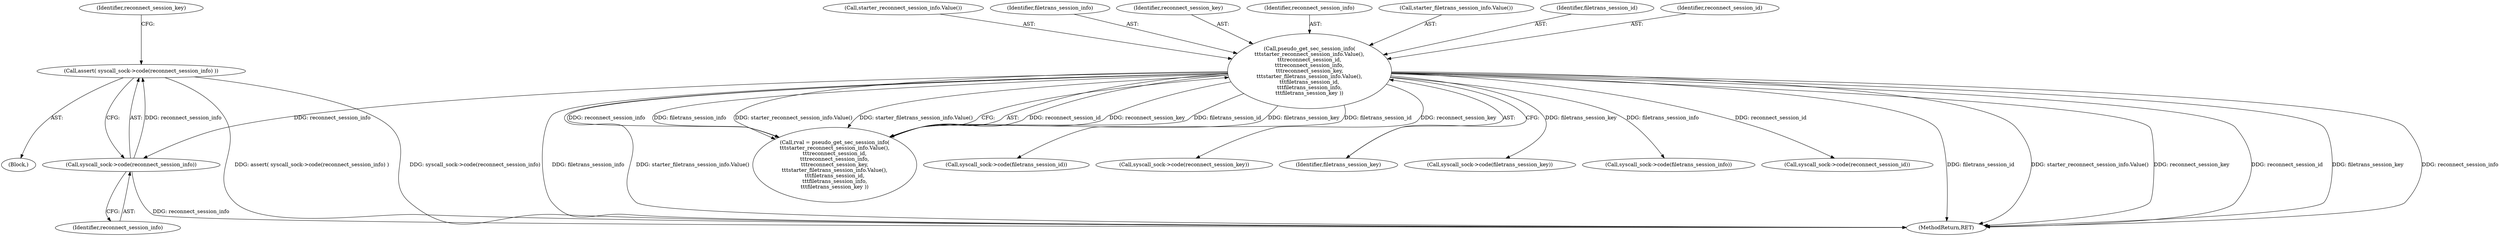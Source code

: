 digraph "0_htcondor_5e5571d1a431eb3c61977b6dd6ec90186ef79867_4@API" {
"1001985" [label="(Call,assert( syscall_sock->code(reconnect_session_info) ))"];
"1001986" [label="(Call,syscall_sock->code(reconnect_session_info))"];
"1001947" [label="(Call,pseudo_get_sec_session_info(\n\t\t\tstarter_reconnect_session_info.Value(),\n\t\t\treconnect_session_id,\n\t\t\treconnect_session_info,\n\t\t\treconnect_session_key,\n\t\t\tstarter_filetrans_session_info.Value(),\n\t\t\tfiletrans_session_id,\n\t\t\tfiletrans_session_info,\n\t\t\tfiletrans_session_key ))"];
"1001945" [label="(Call,rval = pseudo_get_sec_session_info(\n\t\t\tstarter_reconnect_session_info.Value(),\n\t\t\treconnect_session_id,\n\t\t\treconnect_session_info,\n\t\t\treconnect_session_key,\n\t\t\tstarter_filetrans_session_info.Value(),\n\t\t\tfiletrans_session_id,\n\t\t\tfiletrans_session_info,\n\t\t\tfiletrans_session_key ))"];
"1001952" [label="(Call,starter_filetrans_session_info.Value())"];
"1001953" [label="(Identifier,filetrans_session_id)"];
"1001949" [label="(Identifier,reconnect_session_id)"];
"1001990" [label="(Identifier,reconnect_session_key)"];
"1001948" [label="(Call,starter_reconnect_session_info.Value())"];
"1001985" [label="(Call,assert( syscall_sock->code(reconnect_session_info) ))"];
"1001981" [label="(Block,)"];
"1001992" [label="(Call,syscall_sock->code(filetrans_session_id))"];
"1001989" [label="(Call,syscall_sock->code(reconnect_session_key))"];
"1001987" [label="(Identifier,reconnect_session_info)"];
"1001954" [label="(Identifier,filetrans_session_info)"];
"1001951" [label="(Identifier,reconnect_session_key)"];
"1001955" [label="(Identifier,filetrans_session_key)"];
"1001950" [label="(Identifier,reconnect_session_info)"];
"1001986" [label="(Call,syscall_sock->code(reconnect_session_info))"];
"1001998" [label="(Call,syscall_sock->code(filetrans_session_key))"];
"1001995" [label="(Call,syscall_sock->code(filetrans_session_info))"];
"1001983" [label="(Call,syscall_sock->code(reconnect_session_id))"];
"1002472" [label="(MethodReturn,RET)"];
"1001947" [label="(Call,pseudo_get_sec_session_info(\n\t\t\tstarter_reconnect_session_info.Value(),\n\t\t\treconnect_session_id,\n\t\t\treconnect_session_info,\n\t\t\treconnect_session_key,\n\t\t\tstarter_filetrans_session_info.Value(),\n\t\t\tfiletrans_session_id,\n\t\t\tfiletrans_session_info,\n\t\t\tfiletrans_session_key ))"];
"1001985" -> "1001981"  [label="AST: "];
"1001985" -> "1001986"  [label="CFG: "];
"1001986" -> "1001985"  [label="AST: "];
"1001990" -> "1001985"  [label="CFG: "];
"1001985" -> "1002472"  [label="DDG: syscall_sock->code(reconnect_session_info)"];
"1001985" -> "1002472"  [label="DDG: assert( syscall_sock->code(reconnect_session_info) )"];
"1001986" -> "1001985"  [label="DDG: reconnect_session_info"];
"1001986" -> "1001987"  [label="CFG: "];
"1001987" -> "1001986"  [label="AST: "];
"1001986" -> "1002472"  [label="DDG: reconnect_session_info"];
"1001947" -> "1001986"  [label="DDG: reconnect_session_info"];
"1001947" -> "1001945"  [label="AST: "];
"1001947" -> "1001955"  [label="CFG: "];
"1001948" -> "1001947"  [label="AST: "];
"1001949" -> "1001947"  [label="AST: "];
"1001950" -> "1001947"  [label="AST: "];
"1001951" -> "1001947"  [label="AST: "];
"1001952" -> "1001947"  [label="AST: "];
"1001953" -> "1001947"  [label="AST: "];
"1001954" -> "1001947"  [label="AST: "];
"1001955" -> "1001947"  [label="AST: "];
"1001945" -> "1001947"  [label="CFG: "];
"1001947" -> "1002472"  [label="DDG: reconnect_session_id"];
"1001947" -> "1002472"  [label="DDG: filetrans_session_key"];
"1001947" -> "1002472"  [label="DDG: reconnect_session_info"];
"1001947" -> "1002472"  [label="DDG: filetrans_session_info"];
"1001947" -> "1002472"  [label="DDG: starter_filetrans_session_info.Value()"];
"1001947" -> "1002472"  [label="DDG: filetrans_session_id"];
"1001947" -> "1002472"  [label="DDG: starter_reconnect_session_info.Value()"];
"1001947" -> "1002472"  [label="DDG: reconnect_session_key"];
"1001947" -> "1001945"  [label="DDG: reconnect_session_id"];
"1001947" -> "1001945"  [label="DDG: reconnect_session_key"];
"1001947" -> "1001945"  [label="DDG: filetrans_session_id"];
"1001947" -> "1001945"  [label="DDG: filetrans_session_key"];
"1001947" -> "1001945"  [label="DDG: reconnect_session_info"];
"1001947" -> "1001945"  [label="DDG: filetrans_session_info"];
"1001947" -> "1001945"  [label="DDG: starter_reconnect_session_info.Value()"];
"1001947" -> "1001945"  [label="DDG: starter_filetrans_session_info.Value()"];
"1001947" -> "1001983"  [label="DDG: reconnect_session_id"];
"1001947" -> "1001989"  [label="DDG: reconnect_session_key"];
"1001947" -> "1001992"  [label="DDG: filetrans_session_id"];
"1001947" -> "1001995"  [label="DDG: filetrans_session_info"];
"1001947" -> "1001998"  [label="DDG: filetrans_session_key"];
}
